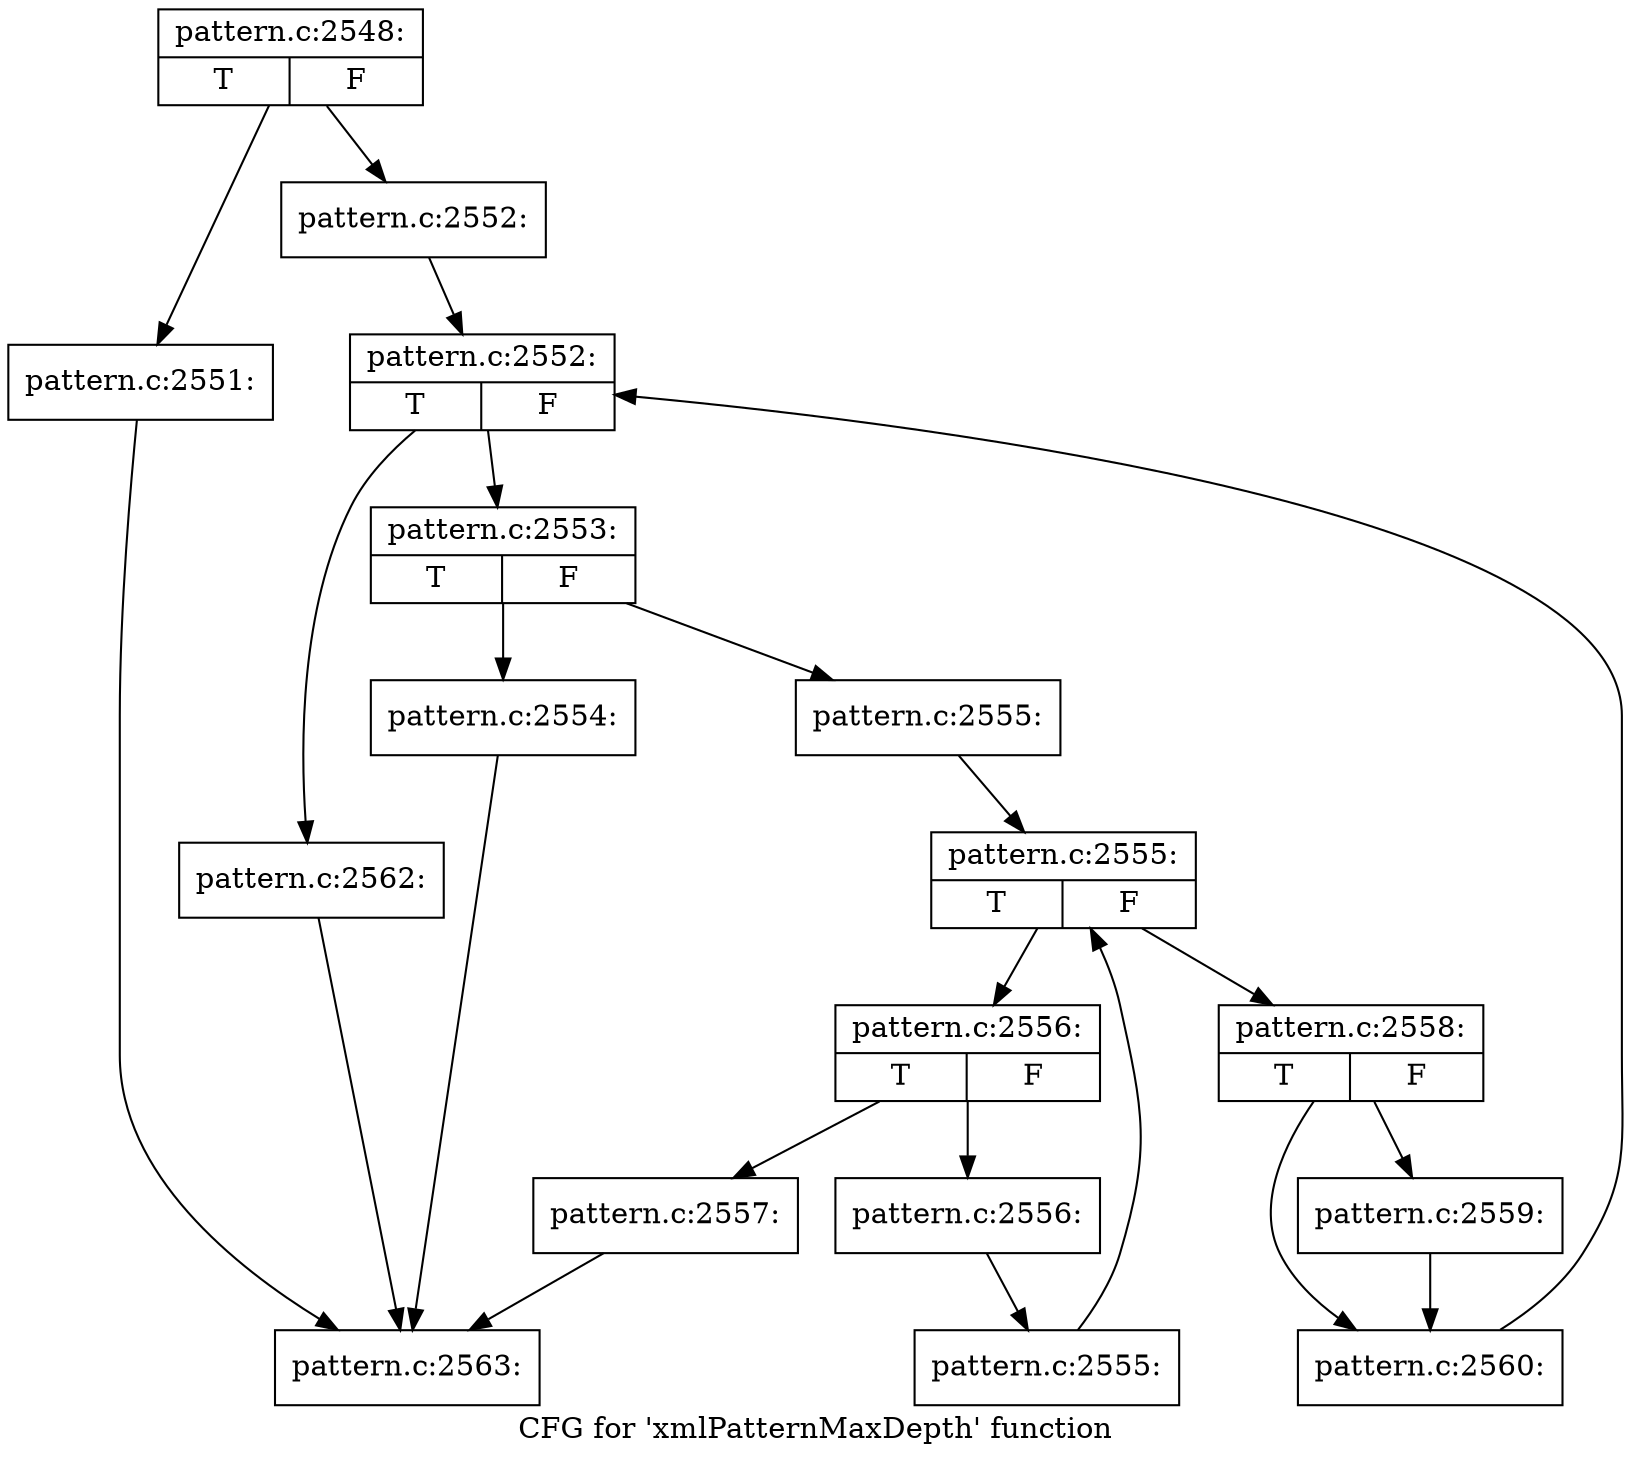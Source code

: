 digraph "CFG for 'xmlPatternMaxDepth' function" {
	label="CFG for 'xmlPatternMaxDepth' function";

	Node0x464dde0 [shape=record,label="{pattern.c:2548:|{<s0>T|<s1>F}}"];
	Node0x464dde0 -> Node0x464db90;
	Node0x464dde0 -> Node0x464dbe0;
	Node0x464db90 [shape=record,label="{pattern.c:2551:}"];
	Node0x464db90 -> Node0x464ed40;
	Node0x464dbe0 [shape=record,label="{pattern.c:2552:}"];
	Node0x464dbe0 -> Node0x464fa90;
	Node0x464fa90 [shape=record,label="{pattern.c:2552:|{<s0>T|<s1>F}}"];
	Node0x464fa90 -> Node0x464fe80;
	Node0x464fa90 -> Node0x464fcb0;
	Node0x464fe80 [shape=record,label="{pattern.c:2553:|{<s0>T|<s1>F}}"];
	Node0x464fe80 -> Node0x4650040;
	Node0x464fe80 -> Node0x4650090;
	Node0x4650040 [shape=record,label="{pattern.c:2554:}"];
	Node0x4650040 -> Node0x464ed40;
	Node0x4650090 [shape=record,label="{pattern.c:2555:}"];
	Node0x4650090 -> Node0x46506d0;
	Node0x46506d0 [shape=record,label="{pattern.c:2555:|{<s0>T|<s1>F}}"];
	Node0x46506d0 -> Node0x46509b0;
	Node0x46506d0 -> Node0x4650530;
	Node0x46509b0 [shape=record,label="{pattern.c:2556:|{<s0>T|<s1>F}}"];
	Node0x46509b0 -> Node0x4650f40;
	Node0x46509b0 -> Node0x4650f90;
	Node0x4650f40 [shape=record,label="{pattern.c:2557:}"];
	Node0x4650f40 -> Node0x464ed40;
	Node0x4650f90 [shape=record,label="{pattern.c:2556:}"];
	Node0x4650f90 -> Node0x4650920;
	Node0x4650920 [shape=record,label="{pattern.c:2555:}"];
	Node0x4650920 -> Node0x46506d0;
	Node0x4650530 [shape=record,label="{pattern.c:2558:|{<s0>T|<s1>F}}"];
	Node0x4650530 -> Node0x4651c20;
	Node0x4650530 -> Node0x4651c70;
	Node0x4651c20 [shape=record,label="{pattern.c:2559:}"];
	Node0x4651c20 -> Node0x4651c70;
	Node0x4651c70 [shape=record,label="{pattern.c:2560:}"];
	Node0x4651c70 -> Node0x464fa90;
	Node0x464fcb0 [shape=record,label="{pattern.c:2562:}"];
	Node0x464fcb0 -> Node0x464ed40;
	Node0x464ed40 [shape=record,label="{pattern.c:2563:}"];
}
